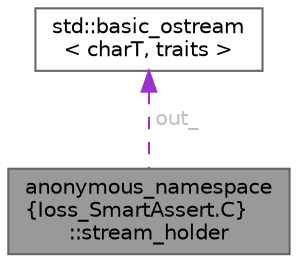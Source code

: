 digraph "anonymous_namespace{Ioss_SmartAssert.C}::stream_holder"
{
 // INTERACTIVE_SVG=YES
 // LATEX_PDF_SIZE
  bgcolor="transparent";
  edge [fontname=Helvetica,fontsize=10,labelfontname=Helvetica,labelfontsize=10];
  node [fontname=Helvetica,fontsize=10,shape=box,height=0.2,width=0.4];
  Node1 [id="Node000001",label="anonymous_namespace\l\{Ioss_SmartAssert.C\}\l::stream_holder",height=0.2,width=0.4,color="gray40", fillcolor="grey60", style="filled", fontcolor="black",tooltip=" "];
  Node2 -> Node1 [id="edge1_Node000001_Node000002",dir="back",color="darkorchid3",style="dashed",tooltip=" ",label=" out_",fontcolor="grey" ];
  Node2 [id="Node000002",label="std::basic_ostream\l\< charT, traits \>",height=0.2,width=0.4,color="gray40", fillcolor="white", style="filled",URL="$classstd_1_1basic__ostream.html",tooltip=" "];
}
